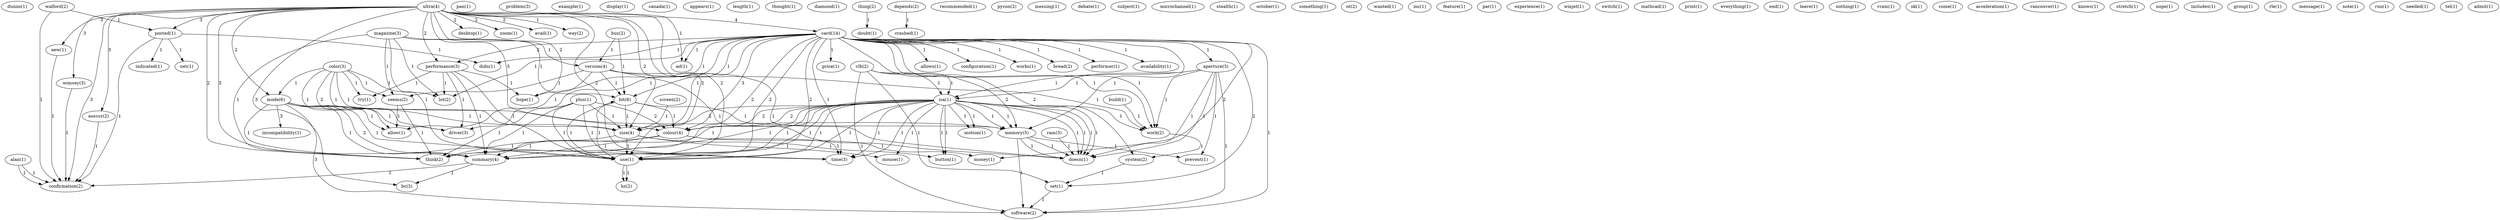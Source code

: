 digraph G {
  dunno [ label="dunno(1)" ];
  walford [ label="walford(2)" ];
  posted [ label="posted(1)" ];
  confirmation [ label="confirmation(2)" ];
  pan [ label="pan(1)" ];
  problem [ label="problem(3)" ];
  example [ label="example(1)" ];
  display [ label="display(1)" ];
  canada [ label="canada(1)" ];
  appears [ label="appears(1)" ];
  bus [ label="bus(2)" ];
  version [ label="version(4)" ];
  bit [ label="bit(6)" ];
  length [ label="length(1)" ];
  ultra [ label="ultra(4)" ];
  card [ label="card(14)" ];
  use [ label="use(3)" ];
  performance [ label="performance(3)" ];
  desktop [ label="desktop(1)" ];
  aew [ label="aew(1)" ];
  ad [ label="ad(1)" ];
  zoom [ label="zoom(1)" ];
  avail [ label="avail(1)" ];
  hope [ label="hope(1)" ];
  mode [ label="mode(6)" ];
  wimsey [ label="wimsey(3)" ];
  eosvcr [ label="eosvcr(2)" ];
  size [ label="size(4)" ];
  use [ label="use(1)" ];
  colour [ label="colour(4)" ];
  way [ label="way(2)" ];
  summary [ label="summary(4)" ];
  time [ label="time(3)" ];
  think [ label="think(2)" ];
  bc [ label="bc(3)" ];
  thought [ label="thought(1)" ];
  diamond [ label="diamond(1)" ];
  thing [ label="thing(2)" ];
  doubt [ label="doubt(1)" ];
  work [ label="work(2)" ];
  system [ label="system(2)" ];
  allows [ label="allows(1)" ];
  configuration [ label="configuration(1)" ];
  aperture [ label="aperture(3)" ];
  didn [ label="didn(1)" ];
  works [ label="works(1)" ];
  bread [ label="bread(2)" ];
  performer [ label="performer(1)" ];
  work [ label="work(2)" ];
  memory [ label="memory(5)" ];
  availability [ label="availability(1)" ];
  driver [ label="driver(3)" ];
  set [ label="set(1)" ];
  money [ label="money(1)" ];
  price [ label="price(1)" ];
  software [ label="software(2)" ];
  lot [ label="lot(2)" ];
  hz [ label="hz(2)" ];
  net [ label="net(1)" ];
  indicated [ label="indicated(1)" ];
  depends [ label="depends(2)" ];
  crashed [ label="crashed(1)" ];
  recommended [ label="recommended(1)" ];
  pycon [ label="pycon(2)" ];
  messing [ label="messing(1)" ];
  debate [ label="debate(1)" ];
  magazine [ label="magazine(3)" ];
  seems [ label="seems(2)" ];
  subject [ label="subject(1)" ];
  microchannel [ label="microchannel(1)" ];
  allow [ label="allow(1)" ];
  doesn [ label="doesn(1)" ];
  doesn [ label="doesn(1)" ];
  stealth [ label="stealth(1)" ];
  october [ label="october(1)" ];
  something [ label="something(1)" ];
  try [ label="try(1)" ];
  color [ label="color(3)" ];
  nt [ label="nt(2)" ];
  build [ label="build(1)" ];
  wanted [ label="wanted(1)" ];
  inc [ label="inc(1)" ];
  feature [ label="feature(1)" ];
  isa [ label="isa(4)" ];
  isa [ label="isa(1)" ];
  prevent [ label="prevent(1)" ];
  par [ label="par(1)" ];
  experience [ label="experience(1)" ];
  winjet [ label="winjet(1)" ];
  switch [ label="switch(1)" ];
  alan [ label="alan(1)" ];
  mathcad [ label="mathcad(1)" ];
  print [ label="print(1)" ];
  incompatibility [ label="incompatibility(1)" ];
  screen [ label="screen(2)" ];
  vlb [ label="vlb(2)" ];
  everything [ label="everything(1)" ];
  mouse [ label="mouse(1)" ];
  button [ label="button(1)" ];
  motion [ label="motion(1)" ];
  plus [ label="plus(1)" ];
  end [ label="end(1)" ];
  leave [ label="leave(1)" ];
  nothing [ label="nothing(1)" ];
  vram [ label="vram(1)" ];
  ok [ label="ok(1)" ];
  come [ label="come(1)" ];
  acceleration [ label="acceleration(1)" ];
  vancouver [ label="vancouver(1)" ];
  knows [ label="knows(1)" ];
  build [ label="build(1)" ];
  stretch [ label="stretch(1)" ];
  ram [ label="ram(3)" ];
  nope [ label="nope(1)" ];
  includes [ label="includes(1)" ];
  alan [ label="alan(1)" ];
  group [ label="group(1)" ];
  rle [ label="rle(1)" ];
  message [ label="message(1)" ];
  note [ label="note(1)" ];
  run [ label="run(1)" ];
  needed [ label="needed(1)" ];
  tel [ label="tel(1)" ];
  admit [ label="admit(1)" ];
  walford -> posted [ label="1" ];
  walford -> confirmation [ label="1" ];
  bus -> version [ label="1" ];
  bus -> bit [ label="1" ];
  ultra -> card [ label="4" ];
  ultra -> use [ label="2" ];
  ultra -> posted [ label="3" ];
  ultra -> performance [ label="2" ];
  ultra -> desktop [ label="2" ];
  ultra -> aew [ label="3" ];
  ultra -> ad [ label="1" ];
  ultra -> zoom [ label="2" ];
  ultra -> avail [ label="2" ];
  ultra -> hope [ label="2" ];
  ultra -> mode [ label="2" ];
  ultra -> wimsey [ label="3" ];
  ultra -> eosvcr [ label="3" ];
  ultra -> size [ label="2" ];
  ultra -> use [ label="2" ];
  ultra -> colour [ label="3" ];
  ultra -> way [ label="1" ];
  ultra -> summary [ label="3" ];
  ultra -> confirmation [ label="3" ];
  ultra -> time [ label="2" ];
  ultra -> think [ label="2" ];
  ultra -> bc [ label="3" ];
  thing -> doubt [ label="1" ];
  card -> use [ label="2" ];
  card -> work [ label="1" ];
  card -> performance [ label="2" ];
  card -> system [ label="2" ];
  card -> allows [ label="1" ];
  card -> configuration [ label="1" ];
  card -> aperture [ label="1" ];
  card -> ad [ label="1" ];
  card -> didn [ label="1" ];
  card -> works [ label="1" ];
  card -> hope [ label="1" ];
  card -> bread [ label="1" ];
  card -> performer [ label="1" ];
  card -> bit [ label="1" ];
  card -> size [ label="1" ];
  card -> work [ label="1" ];
  card -> use [ label="2" ];
  card -> memory [ label="1" ];
  card -> colour [ label="3" ];
  card -> availability [ label="1" ];
  card -> driver [ label="1" ];
  card -> set [ label="2" ];
  card -> money [ label="2" ];
  card -> price [ label="1" ];
  card -> software [ label="1" ];
  card -> summary [ label="2" ];
  card -> time [ label="1" ];
  card -> lot [ label="1" ];
  use -> bit [ label="1" ];
  use -> hz [ label="1" ];
  posted -> net [ label="1" ];
  posted -> didn [ label="1" ];
  posted -> indicated [ label="1" ];
  posted -> confirmation [ label="1" ];
  depends -> crashed [ label="1" ];
  work -> system [ label="1" ];
  magazine -> version [ label="1" ];
  magazine -> seems [ label="1" ];
  magazine -> bit [ label="1" ];
  magazine -> use [ label="1" ];
  magazine -> think [ label="1" ];
  magazine -> lot [ label="1" ];
  version -> seems [ label="1" ];
  version -> bit [ label="1" ];
  version -> work [ label="1" ];
  version -> allow [ label="1" ];
  version -> doesn [ label="1" ];
  version -> doesn [ label="1" ];
  performance -> hope [ label="1" ];
  performance -> use [ label="1" ];
  performance -> driver [ label="1" ];
  performance -> try [ label="1" ];
  performance -> summary [ label="1" ];
  performance -> lot [ label="1" ];
  color -> seems [ label="1" ];
  color -> mode [ label="1" ];
  color -> size [ label="1" ];
  color -> memory [ label="1" ];
  color -> allow [ label="1" ];
  color -> driver [ label="2" ];
  color -> try [ label="1" ];
  color -> lot [ label="1" ];
  system -> set [ label="1" ];
  build -> work [ label="1" ];
  aperture -> isa [ label="1" ];
  aperture -> work [ label="1" ];
  aperture -> isa [ label="1" ];
  aperture -> prevent [ label="1" ];
  aperture -> doesn [ label="1" ];
  aperture -> doesn [ label="1" ];
  aperture -> software [ label="1" ];
  seems -> allow [ label="1" ];
  seems -> think [ label="1" ];
  aew -> confirmation [ label="1" ];
  alan -> confirmation [ label="1" ];
  mode -> size [ label="1" ];
  mode -> use [ label="2" ];
  mode -> allow [ label="1" ];
  mode -> driver [ label="1" ];
  mode -> incompatibility [ label="3" ];
  mode -> software [ label="3" ];
  mode -> summary [ label="1" ];
  mode -> time [ label="1" ];
  mode -> think [ label="1" ];
  wimsey -> confirmation [ label="1" ];
  screen -> size [ label="1" ];
  vlb -> isa [ label="1" ];
  vlb -> isa [ label="1" ];
  vlb -> memory [ label="2" ];
  vlb -> set [ label="1" ];
  vlb -> software [ label="1" ];
  bit -> size [ label="1" ];
  bit -> use [ label="1" ];
  bit -> memory [ label="1" ];
  bit -> colour [ label="1" ];
  isa -> size [ label="2" ];
  isa -> mouse [ label="1" ];
  isa -> work [ label="1" ];
  isa -> use [ label="1" ];
  isa -> memory [ label="1" ];
  isa -> colour [ label="2" ];
  isa -> button [ label="1" ];
  isa -> motion [ label="1" ];
  isa -> doesn [ label="1" ];
  isa -> doesn [ label="1" ];
  isa -> summary [ label="1" ];
  isa -> time [ label="1" ];
  isa -> think [ label="1" ];
  plus -> size [ label="1" ];
  plus -> use [ label="1" ];
  plus -> colour [ label="2" ];
  plus -> summary [ label="1" ];
  plus -> time [ label="1" ];
  plus -> think [ label="1" ];
  eosvcr -> confirmation [ label="1" ];
  size -> mouse [ label="1" ];
  size -> use [ label="1" ];
  size -> button [ label="1" ];
  size -> summary [ label="1" ];
  isa -> use [ label="1" ];
  isa -> memory [ label="1" ];
  isa -> colour [ label="2" ];
  isa -> button [ label="1" ];
  isa -> motion [ label="1" ];
  isa -> doesn [ label="1" ];
  isa -> doesn [ label="1" ];
  isa -> summary [ label="1" ];
  isa -> time [ label="1" ];
  isa -> think [ label="1" ];
  use -> hz [ label="1" ];
  memory -> prevent [ label="1" ];
  memory -> doesn [ label="1" ];
  memory -> doesn [ label="1" ];
  memory -> software [ label="1" ];
  colour -> money [ label="1" ];
  colour -> summary [ label="1" ];
  colour -> time [ label="1" ];
  colour -> think [ label="1" ];
  ram -> doesn [ label="1" ];
  alan -> confirmation [ label="1" ];
  set -> software [ label="1" ];
  summary -> confirmation [ label="1" ];
  summary -> bc [ label="1" ];
}
